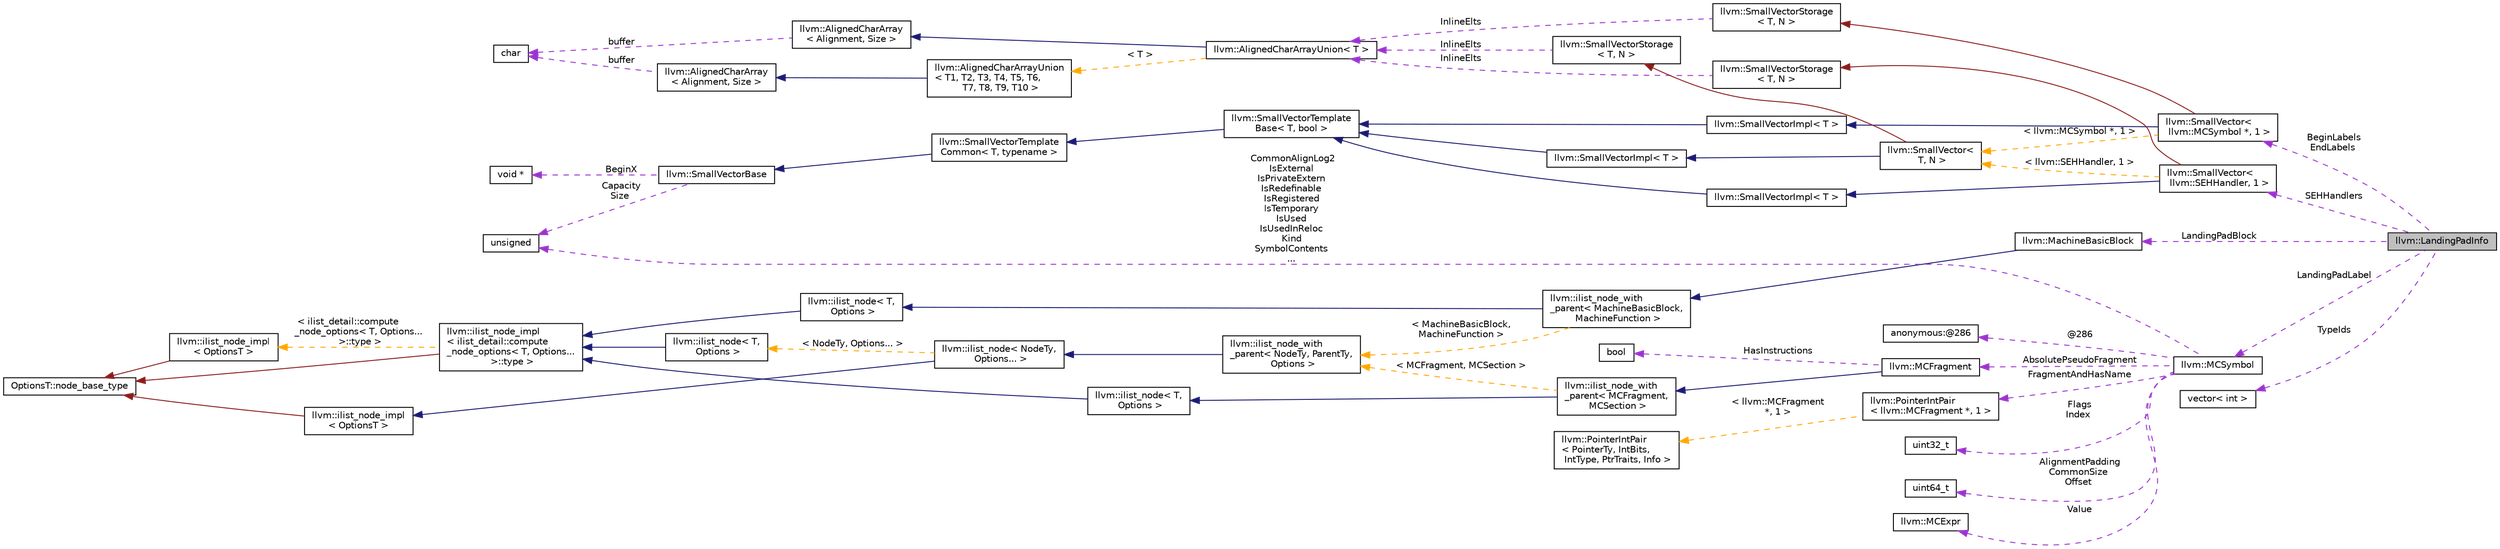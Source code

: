 digraph "llvm::LandingPadInfo"
{
 // LATEX_PDF_SIZE
  bgcolor="transparent";
  edge [fontname="Helvetica",fontsize="10",labelfontname="Helvetica",labelfontsize="10"];
  node [fontname="Helvetica",fontsize="10",shape="box"];
  rankdir="LR";
  Node1 [label="llvm::LandingPadInfo",height=0.2,width=0.4,color="black", fillcolor="grey75", style="filled", fontcolor="black",tooltip="This structure is used to retain landing pad info for the current function."];
  Node2 -> Node1 [dir="back",color="darkorchid3",fontsize="10",style="dashed",label=" LandingPadBlock" ,fontname="Helvetica"];
  Node2 [label="llvm::MachineBasicBlock",height=0.2,width=0.4,color="black",URL="$classllvm_1_1MachineBasicBlock.html",tooltip=" "];
  Node3 -> Node2 [dir="back",color="midnightblue",fontsize="10",style="solid",fontname="Helvetica"];
  Node3 [label="llvm::ilist_node_with\l_parent\< MachineBasicBlock,\l MachineFunction \>",height=0.2,width=0.4,color="black",URL="$classllvm_1_1ilist__node__with__parent.html",tooltip=" "];
  Node4 -> Node3 [dir="back",color="midnightblue",fontsize="10",style="solid",fontname="Helvetica"];
  Node4 [label="llvm::ilist_node\< T,\l Options \>",height=0.2,width=0.4,color="black",URL="$classllvm_1_1ilist__node.html",tooltip=" "];
  Node5 -> Node4 [dir="back",color="midnightblue",fontsize="10",style="solid",fontname="Helvetica"];
  Node5 [label="llvm::ilist_node_impl\l\< ilist_detail::compute\l_node_options\< T, Options...\l \>::type \>",height=0.2,width=0.4,color="black",URL="$classllvm_1_1ilist__node__impl.html",tooltip=" "];
  Node6 -> Node5 [dir="back",color="firebrick4",fontsize="10",style="solid",fontname="Helvetica"];
  Node6 [label="OptionsT::node_base_type",height=0.2,width=0.4,color="black",tooltip=" "];
  Node7 -> Node5 [dir="back",color="orange",fontsize="10",style="dashed",label=" \< ilist_detail::compute\l_node_options\< T, Options...\l \>::type \>" ,fontname="Helvetica"];
  Node7 [label="llvm::ilist_node_impl\l\< OptionsT \>",height=0.2,width=0.4,color="black",URL="$classllvm_1_1ilist__node__impl.html",tooltip="Implementation for an ilist node."];
  Node6 -> Node7 [dir="back",color="firebrick4",fontsize="10",style="solid",fontname="Helvetica"];
  Node8 -> Node3 [dir="back",color="orange",fontsize="10",style="dashed",label=" \< MachineBasicBlock,\l MachineFunction \>" ,fontname="Helvetica"];
  Node8 [label="llvm::ilist_node_with\l_parent\< NodeTy, ParentTy,\l Options \>",height=0.2,width=0.4,color="black",URL="$classllvm_1_1ilist__node__with__parent.html",tooltip="An ilist node that can access its parent list."];
  Node9 -> Node8 [dir="back",color="midnightblue",fontsize="10",style="solid",fontname="Helvetica"];
  Node9 [label="llvm::ilist_node\< NodeTy,\l Options... \>",height=0.2,width=0.4,color="black",URL="$classllvm_1_1ilist__node.html",tooltip=" "];
  Node10 -> Node9 [dir="back",color="midnightblue",fontsize="10",style="solid",fontname="Helvetica"];
  Node10 [label="llvm::ilist_node_impl\l\< OptionsT \>",height=0.2,width=0.4,color="black",URL="$classllvm_1_1ilist__node__impl.html",tooltip="Implementation for an ilist node."];
  Node6 -> Node10 [dir="back",color="firebrick4",fontsize="10",style="solid",fontname="Helvetica"];
  Node11 -> Node9 [dir="back",color="orange",fontsize="10",style="dashed",label=" \< NodeTy, Options... \>" ,fontname="Helvetica"];
  Node11 [label="llvm::ilist_node\< T,\l Options \>",height=0.2,width=0.4,color="black",URL="$classllvm_1_1ilist__node.html",tooltip=" "];
  Node5 -> Node11 [dir="back",color="midnightblue",fontsize="10",style="solid",fontname="Helvetica"];
  Node12 -> Node1 [dir="back",color="darkorchid3",fontsize="10",style="dashed",label=" BeginLabels\nEndLabels" ,fontname="Helvetica"];
  Node12 [label="llvm::SmallVector\<\l llvm::MCSymbol *, 1 \>",height=0.2,width=0.4,color="black",URL="$classllvm_1_1SmallVector.html",tooltip=" "];
  Node13 -> Node12 [dir="back",color="midnightblue",fontsize="10",style="solid",fontname="Helvetica"];
  Node13 [label="llvm::SmallVectorImpl\< T \>",height=0.2,width=0.4,color="black",URL="$classllvm_1_1SmallVectorImpl.html",tooltip="This class consists of common code factored out of the SmallVector class to reduce code duplication b..."];
  Node14 -> Node13 [dir="back",color="midnightblue",fontsize="10",style="solid",fontname="Helvetica"];
  Node14 [label="llvm::SmallVectorTemplate\lBase\< T, bool \>",height=0.2,width=0.4,color="black",URL="$classllvm_1_1SmallVectorTemplateBase.html",tooltip="SmallVectorTemplateBase<TriviallyCopyable = false> - This is where we put method implementations that..."];
  Node15 -> Node14 [dir="back",color="midnightblue",fontsize="10",style="solid",fontname="Helvetica"];
  Node15 [label="llvm::SmallVectorTemplate\lCommon\< T, typename \>",height=0.2,width=0.4,color="black",URL="$classllvm_1_1SmallVectorTemplateCommon.html",tooltip="This is the part of SmallVectorTemplateBase which does not depend on whether the type T is a POD."];
  Node16 -> Node15 [dir="back",color="midnightblue",fontsize="10",style="solid",fontname="Helvetica"];
  Node16 [label="llvm::SmallVectorBase",height=0.2,width=0.4,color="black",URL="$classllvm_1_1SmallVectorBase.html",tooltip="This is all the non-templated stuff common to all SmallVectors."];
  Node17 -> Node16 [dir="back",color="darkorchid3",fontsize="10",style="dashed",label=" BeginX" ,fontname="Helvetica"];
  Node17 [label="void *",height=0.2,width=0.4,color="black",tooltip=" "];
  Node18 -> Node16 [dir="back",color="darkorchid3",fontsize="10",style="dashed",label=" Capacity\nSize" ,fontname="Helvetica"];
  Node18 [label="unsigned",height=0.2,width=0.4,color="black",URL="$classunsigned.html",tooltip=" "];
  Node19 -> Node12 [dir="back",color="firebrick4",fontsize="10",style="solid",fontname="Helvetica"];
  Node19 [label="llvm::SmallVectorStorage\l\< T, N \>",height=0.2,width=0.4,color="black",URL="$structllvm_1_1SmallVectorStorage.html",tooltip="Storage for the SmallVector elements."];
  Node20 -> Node19 [dir="back",color="darkorchid3",fontsize="10",style="dashed",label=" InlineElts" ,fontname="Helvetica"];
  Node20 [label="llvm::AlignedCharArrayUnion\< T \>",height=0.2,width=0.4,color="black",URL="$structllvm_1_1AlignedCharArrayUnion.html",tooltip=" "];
  Node21 -> Node20 [dir="back",color="midnightblue",fontsize="10",style="solid",fontname="Helvetica"];
  Node21 [label="llvm::AlignedCharArray\l\< Alignment, Size \>",height=0.2,width=0.4,color="black",URL="$structllvm_1_1AlignedCharArray.html",tooltip="Helper for building an aligned character array type."];
  Node22 -> Node21 [dir="back",color="darkorchid3",fontsize="10",style="dashed",label=" buffer" ,fontname="Helvetica"];
  Node22 [label="char",height=0.2,width=0.4,color="black",URL="$classchar.html",tooltip=" "];
  Node23 -> Node20 [dir="back",color="orange",fontsize="10",style="dashed",label=" \< T \>" ,fontname="Helvetica"];
  Node23 [label="llvm::AlignedCharArrayUnion\l\< T1, T2, T3, T4, T5, T6,\l T7, T8, T9, T10 \>",height=0.2,width=0.4,color="black",URL="$structllvm_1_1AlignedCharArrayUnion.html",tooltip="This union template exposes a suitably aligned and sized character array member which can hold elemen..."];
  Node24 -> Node23 [dir="back",color="midnightblue",fontsize="10",style="solid",fontname="Helvetica"];
  Node24 [label="llvm::AlignedCharArray\l\< Alignment, Size \>",height=0.2,width=0.4,color="black",URL="$structllvm_1_1AlignedCharArray.html",tooltip="Helper for building an aligned character array type."];
  Node22 -> Node24 [dir="back",color="darkorchid3",fontsize="10",style="dashed",label=" buffer" ,fontname="Helvetica"];
  Node25 -> Node12 [dir="back",color="orange",fontsize="10",style="dashed",label=" \< llvm::MCSymbol *, 1 \>" ,fontname="Helvetica"];
  Node25 [label="llvm::SmallVector\<\l T, N \>",height=0.2,width=0.4,color="black",URL="$classllvm_1_1SmallVector.html",tooltip="This is a 'vector' (really, a variable-sized array), optimized for the case when the array is small."];
  Node26 -> Node25 [dir="back",color="midnightblue",fontsize="10",style="solid",fontname="Helvetica"];
  Node26 [label="llvm::SmallVectorImpl\< T \>",height=0.2,width=0.4,color="black",URL="$classllvm_1_1SmallVectorImpl.html",tooltip="This class consists of common code factored out of the SmallVector class to reduce code duplication b..."];
  Node14 -> Node26 [dir="back",color="midnightblue",fontsize="10",style="solid",fontname="Helvetica"];
  Node27 -> Node25 [dir="back",color="firebrick4",fontsize="10",style="solid",fontname="Helvetica"];
  Node27 [label="llvm::SmallVectorStorage\l\< T, N \>",height=0.2,width=0.4,color="black",URL="$structllvm_1_1SmallVectorStorage.html",tooltip="Storage for the SmallVector elements."];
  Node20 -> Node27 [dir="back",color="darkorchid3",fontsize="10",style="dashed",label=" InlineElts" ,fontname="Helvetica"];
  Node28 -> Node1 [dir="back",color="darkorchid3",fontsize="10",style="dashed",label=" SEHHandlers" ,fontname="Helvetica"];
  Node28 [label="llvm::SmallVector\<\l llvm::SEHHandler, 1 \>",height=0.2,width=0.4,color="black",URL="$classllvm_1_1SmallVector.html",tooltip=" "];
  Node29 -> Node28 [dir="back",color="midnightblue",fontsize="10",style="solid",fontname="Helvetica"];
  Node29 [label="llvm::SmallVectorImpl\< T \>",height=0.2,width=0.4,color="black",URL="$classllvm_1_1SmallVectorImpl.html",tooltip="This class consists of common code factored out of the SmallVector class to reduce code duplication b..."];
  Node14 -> Node29 [dir="back",color="midnightblue",fontsize="10",style="solid",fontname="Helvetica"];
  Node30 -> Node28 [dir="back",color="firebrick4",fontsize="10",style="solid",fontname="Helvetica"];
  Node30 [label="llvm::SmallVectorStorage\l\< T, N \>",height=0.2,width=0.4,color="black",URL="$structllvm_1_1SmallVectorStorage.html",tooltip="Storage for the SmallVector elements."];
  Node20 -> Node30 [dir="back",color="darkorchid3",fontsize="10",style="dashed",label=" InlineElts" ,fontname="Helvetica"];
  Node25 -> Node28 [dir="back",color="orange",fontsize="10",style="dashed",label=" \< llvm::SEHHandler, 1 \>" ,fontname="Helvetica"];
  Node31 -> Node1 [dir="back",color="darkorchid3",fontsize="10",style="dashed",label=" LandingPadLabel" ,fontname="Helvetica"];
  Node31 [label="llvm::MCSymbol",height=0.2,width=0.4,color="black",URL="$classllvm_1_1MCSymbol.html",tooltip="MCSymbol - Instances of this class represent a symbol name in the MC file, and MCSymbols are created ..."];
  Node32 -> Node31 [dir="back",color="darkorchid3",fontsize="10",style="dashed",label=" AbsolutePseudoFragment" ,fontname="Helvetica"];
  Node32 [label="llvm::MCFragment",height=0.2,width=0.4,color="black",URL="$classllvm_1_1MCFragment.html",tooltip=" "];
  Node33 -> Node32 [dir="back",color="midnightblue",fontsize="10",style="solid",fontname="Helvetica"];
  Node33 [label="llvm::ilist_node_with\l_parent\< MCFragment,\l MCSection \>",height=0.2,width=0.4,color="black",URL="$classllvm_1_1ilist__node__with__parent.html",tooltip=" "];
  Node34 -> Node33 [dir="back",color="midnightblue",fontsize="10",style="solid",fontname="Helvetica"];
  Node34 [label="llvm::ilist_node\< T,\l Options \>",height=0.2,width=0.4,color="black",URL="$classllvm_1_1ilist__node.html",tooltip=" "];
  Node5 -> Node34 [dir="back",color="midnightblue",fontsize="10",style="solid",fontname="Helvetica"];
  Node8 -> Node33 [dir="back",color="orange",fontsize="10",style="dashed",label=" \< MCFragment, MCSection \>" ,fontname="Helvetica"];
  Node35 -> Node32 [dir="back",color="darkorchid3",fontsize="10",style="dashed",label=" HasInstructions" ,fontname="Helvetica"];
  Node35 [label="bool",height=0.2,width=0.4,color="black",URL="$classbool.html",tooltip=" "];
  Node36 -> Node31 [dir="back",color="darkorchid3",fontsize="10",style="dashed",label=" FragmentAndHasName" ,fontname="Helvetica"];
  Node36 [label="llvm::PointerIntPair\l\< llvm::MCFragment *, 1 \>",height=0.2,width=0.4,color="black",URL="$classllvm_1_1PointerIntPair.html",tooltip=" "];
  Node37 -> Node36 [dir="back",color="orange",fontsize="10",style="dashed",label=" \< llvm::MCFragment\l *, 1 \>" ,fontname="Helvetica"];
  Node37 [label="llvm::PointerIntPair\l\< PointerTy, IntBits,\l IntType, PtrTraits, Info \>",height=0.2,width=0.4,color="black",URL="$classllvm_1_1PointerIntPair.html",tooltip="PointerIntPair - This class implements a pair of a pointer and small integer."];
  Node18 -> Node31 [dir="back",color="darkorchid3",fontsize="10",style="dashed",label=" CommonAlignLog2\nIsExternal\nIsPrivateExtern\nIsRedefinable\nIsRegistered\nIsTemporary\nIsUsed\nIsUsedInReloc\nKind\nSymbolContents\n..." ,fontname="Helvetica"];
  Node38 -> Node31 [dir="back",color="darkorchid3",fontsize="10",style="dashed",label=" Flags\nIndex" ,fontname="Helvetica"];
  Node38 [label="uint32_t",height=0.2,width=0.4,color="black",URL="$classuint32__t.html",tooltip=" "];
  Node39 -> Node31 [dir="back",color="darkorchid3",fontsize="10",style="dashed",label=" AlignmentPadding\nCommonSize\nOffset" ,fontname="Helvetica"];
  Node39 [label="uint64_t",height=0.2,width=0.4,color="black",tooltip=" "];
  Node40 -> Node31 [dir="back",color="darkorchid3",fontsize="10",style="dashed",label=" Value" ,fontname="Helvetica"];
  Node40 [label="llvm::MCExpr",height=0.2,width=0.4,color="black",URL="$classllvm_1_1MCExpr.html",tooltip="Base class for the full range of assembler expressions which are needed for parsing."];
  Node41 -> Node31 [dir="back",color="darkorchid3",fontsize="10",style="dashed",label=" @286" ,fontname="Helvetica"];
  Node41 [label="anonymous:@286",height=0.2,width=0.4,color="black",tooltip=" "];
  Node42 -> Node1 [dir="back",color="darkorchid3",fontsize="10",style="dashed",label=" TypeIds" ,fontname="Helvetica"];
  Node42 [label="vector\< int \>",height=0.2,width=0.4,color="black",tooltip=" "];
}
